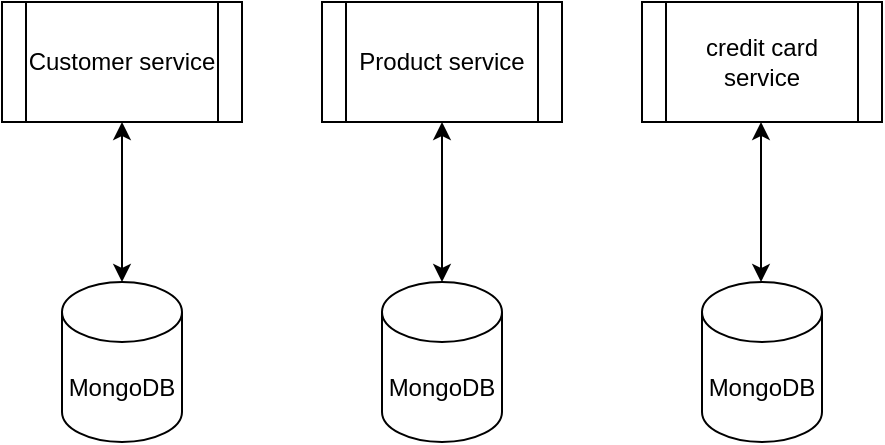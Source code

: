 <mxfile version="23.1.6" type="device">
  <diagram id="prtHgNgQTEPvFCAcTncT" name="Page-1">
    <mxGraphModel dx="1120" dy="468" grid="1" gridSize="10" guides="1" tooltips="1" connect="1" arrows="1" fold="1" page="1" pageScale="1" pageWidth="827" pageHeight="1169" math="0" shadow="0">
      <root>
        <mxCell id="0" />
        <mxCell id="1" parent="0" />
        <mxCell id="-VIDzHowxfpOgBwGngfr-1" value="Customer service" style="shape=process;whiteSpace=wrap;html=1;backgroundOutline=1;" vertex="1" parent="1">
          <mxGeometry x="280" y="1020" width="120" height="60" as="geometry" />
        </mxCell>
        <mxCell id="-VIDzHowxfpOgBwGngfr-2" value="Product service" style="shape=process;whiteSpace=wrap;html=1;backgroundOutline=1;" vertex="1" parent="1">
          <mxGeometry x="440" y="1020" width="120" height="60" as="geometry" />
        </mxCell>
        <mxCell id="-VIDzHowxfpOgBwGngfr-3" value="credit card service" style="shape=process;whiteSpace=wrap;html=1;backgroundOutline=1;" vertex="1" parent="1">
          <mxGeometry x="600" y="1020" width="120" height="60" as="geometry" />
        </mxCell>
        <mxCell id="-VIDzHowxfpOgBwGngfr-4" value="MongoDB" style="shape=cylinder3;whiteSpace=wrap;html=1;boundedLbl=1;backgroundOutline=1;size=15;" vertex="1" parent="1">
          <mxGeometry x="310" y="1160" width="60" height="80" as="geometry" />
        </mxCell>
        <mxCell id="-VIDzHowxfpOgBwGngfr-5" value="MongoDB" style="shape=cylinder3;whiteSpace=wrap;html=1;boundedLbl=1;backgroundOutline=1;size=15;" vertex="1" parent="1">
          <mxGeometry x="470" y="1160" width="60" height="80" as="geometry" />
        </mxCell>
        <mxCell id="-VIDzHowxfpOgBwGngfr-6" value="MongoDB" style="shape=cylinder3;whiteSpace=wrap;html=1;boundedLbl=1;backgroundOutline=1;size=15;" vertex="1" parent="1">
          <mxGeometry x="630" y="1160" width="60" height="80" as="geometry" />
        </mxCell>
        <mxCell id="-VIDzHowxfpOgBwGngfr-7" value="" style="endArrow=classic;startArrow=classic;html=1;rounded=0;exitX=0.5;exitY=0;exitDx=0;exitDy=0;exitPerimeter=0;" edge="1" parent="1" source="-VIDzHowxfpOgBwGngfr-4">
          <mxGeometry width="50" height="50" relative="1" as="geometry">
            <mxPoint x="290" y="1130" as="sourcePoint" />
            <mxPoint x="340" y="1080" as="targetPoint" />
          </mxGeometry>
        </mxCell>
        <mxCell id="-VIDzHowxfpOgBwGngfr-8" value="" style="endArrow=classic;startArrow=classic;html=1;rounded=0;exitX=0.5;exitY=0;exitDx=0;exitDy=0;exitPerimeter=0;" edge="1" parent="1">
          <mxGeometry width="50" height="50" relative="1" as="geometry">
            <mxPoint x="500" y="1160" as="sourcePoint" />
            <mxPoint x="500" y="1080" as="targetPoint" />
          </mxGeometry>
        </mxCell>
        <mxCell id="-VIDzHowxfpOgBwGngfr-9" value="" style="endArrow=classic;startArrow=classic;html=1;rounded=0;exitX=0.5;exitY=0;exitDx=0;exitDy=0;exitPerimeter=0;" edge="1" parent="1">
          <mxGeometry width="50" height="50" relative="1" as="geometry">
            <mxPoint x="659.5" y="1160" as="sourcePoint" />
            <mxPoint x="659.5" y="1080" as="targetPoint" />
          </mxGeometry>
        </mxCell>
      </root>
    </mxGraphModel>
  </diagram>
</mxfile>
